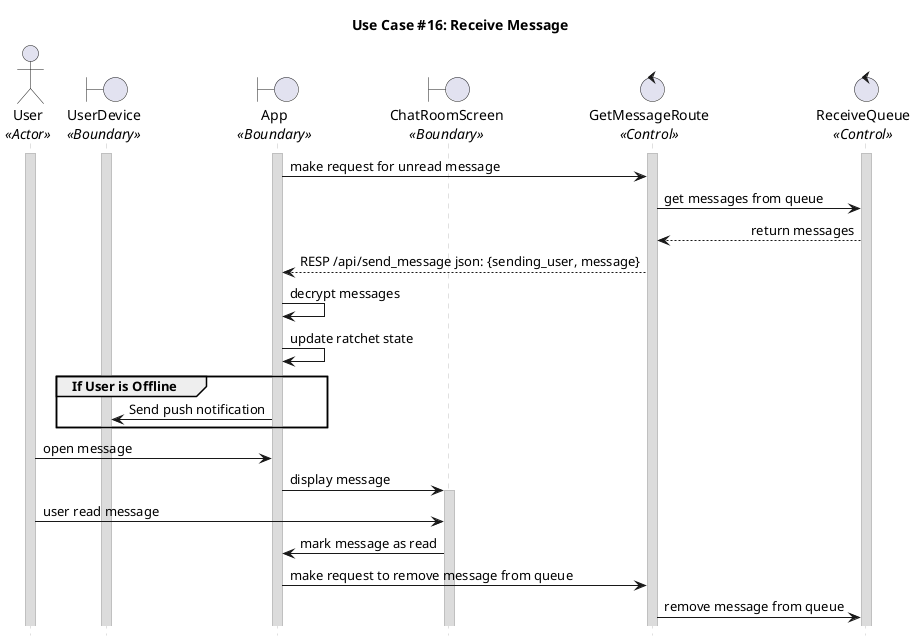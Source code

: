 @startuml uc16
title "Use Case #16: Receive Message"

'Styling goes here
hide footbox
skinparam stereotypePosition bottom
skinparam sequenceMessageAlign direction
skinparam sequence {
	LifeLineBorderColor #Silver
	LifeLineBackgroundColor #Gainsboro
}

'Setup the objects involved here
actor User as u <<Actor>>
boundary UserDevice as ud <<Boundary>>
boundary App as a <<Boundary>>
boundary ChatRoomScreen as crs <<Boundary>>
control GetMessageRoute as gmr <<Control>>
control ReceiveQueue as rq <<Control>>

'Setup persistent objects here
activate u
activate ud
activate a
activate gmr
activate rq

'--- FLOW OF CONTROL STARTS HERE ---
a -> gmr: make request for unread message
gmr -> rq: get messages from queue
rq --> gmr: return messages
gmr --> a: RESP /api/send_message json: {sending_user, message}
a -> a: decrypt messages
'not sure if this is correct:
a -> a: update ratchet state 

group If User is Offline
  a -> ud: Send push notification
end

u -> a: open message
a -> crs: display message
activate crs
u -> crs: user read message
crs -> a: mark message as read
a -> gmr: make request to remove message from queue
gmr -> rq: remove message from queue





'--- FLOW OF CONTROL ENDS HERE   ---

@enduml
